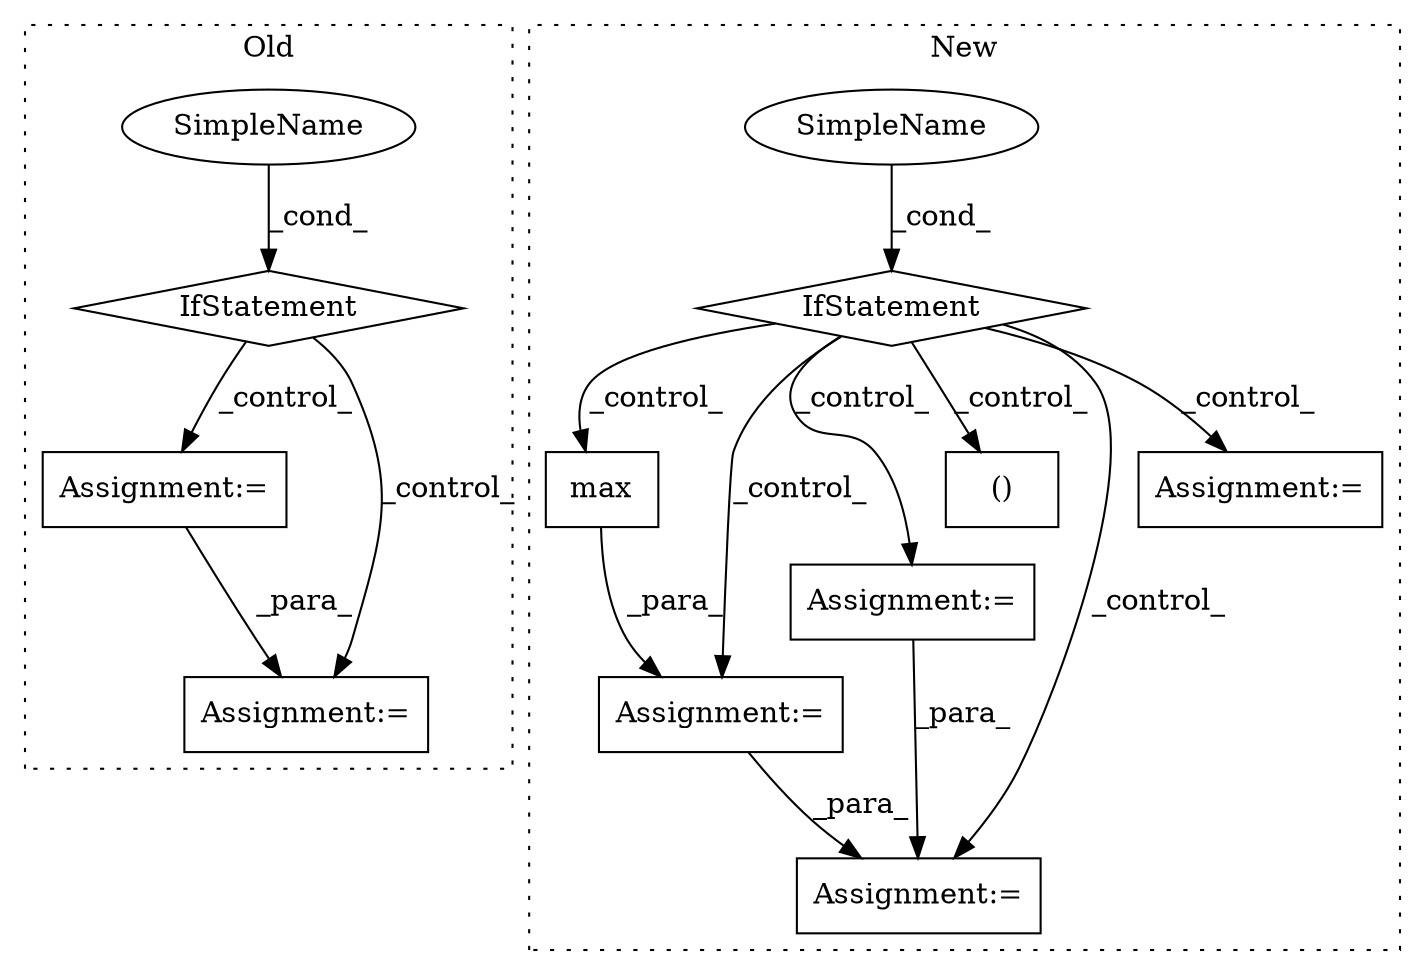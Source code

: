digraph G {
subgraph cluster0 {
1 [label="IfStatement" a="25" s="12521,12562" l="4,2" shape="diamond"];
7 [label="Assignment:=" a="7" s="12717" l="1" shape="box"];
8 [label="SimpleName" a="42" s="" l="" shape="ellipse"];
11 [label="Assignment:=" a="7" s="12747" l="1" shape="box"];
label = "Old";
style="dotted";
}
subgraph cluster1 {
2 [label="max" a="32" s="12628" l="5" shape="box"];
3 [label="IfStatement" a="25" s="12471,12512" l="4,2" shape="diamond"];
4 [label="SimpleName" a="42" s="" l="" shape="ellipse"];
5 [label="Assignment:=" a="7" s="12619" l="1" shape="box"];
6 [label="Assignment:=" a="7" s="12807" l="32" shape="box"];
9 [label="()" a="106" s="12529" l="25" shape="box"];
10 [label="Assignment:=" a="7" s="12656" l="1" shape="box"];
12 [label="Assignment:=" a="7" s="12554" l="2" shape="box"];
label = "New";
style="dotted";
}
1 -> 7 [label="_control_"];
1 -> 11 [label="_control_"];
2 -> 5 [label="_para_"];
3 -> 2 [label="_control_"];
3 -> 9 [label="_control_"];
3 -> 12 [label="_control_"];
3 -> 10 [label="_control_"];
3 -> 5 [label="_control_"];
3 -> 6 [label="_control_"];
4 -> 3 [label="_cond_"];
5 -> 10 [label="_para_"];
6 -> 10 [label="_para_"];
7 -> 11 [label="_para_"];
8 -> 1 [label="_cond_"];
}